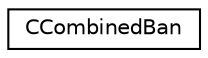digraph "Graphical Class Hierarchy"
{
  edge [fontname="Helvetica",fontsize="10",labelfontname="Helvetica",labelfontsize="10"];
  node [fontname="Helvetica",fontsize="10",shape=record];
  rankdir="LR";
  Node0 [label="CCombinedBan",height=0.2,width=0.4,color="black", fillcolor="white", style="filled",URL="$struct_c_combined_ban.html"];
}
